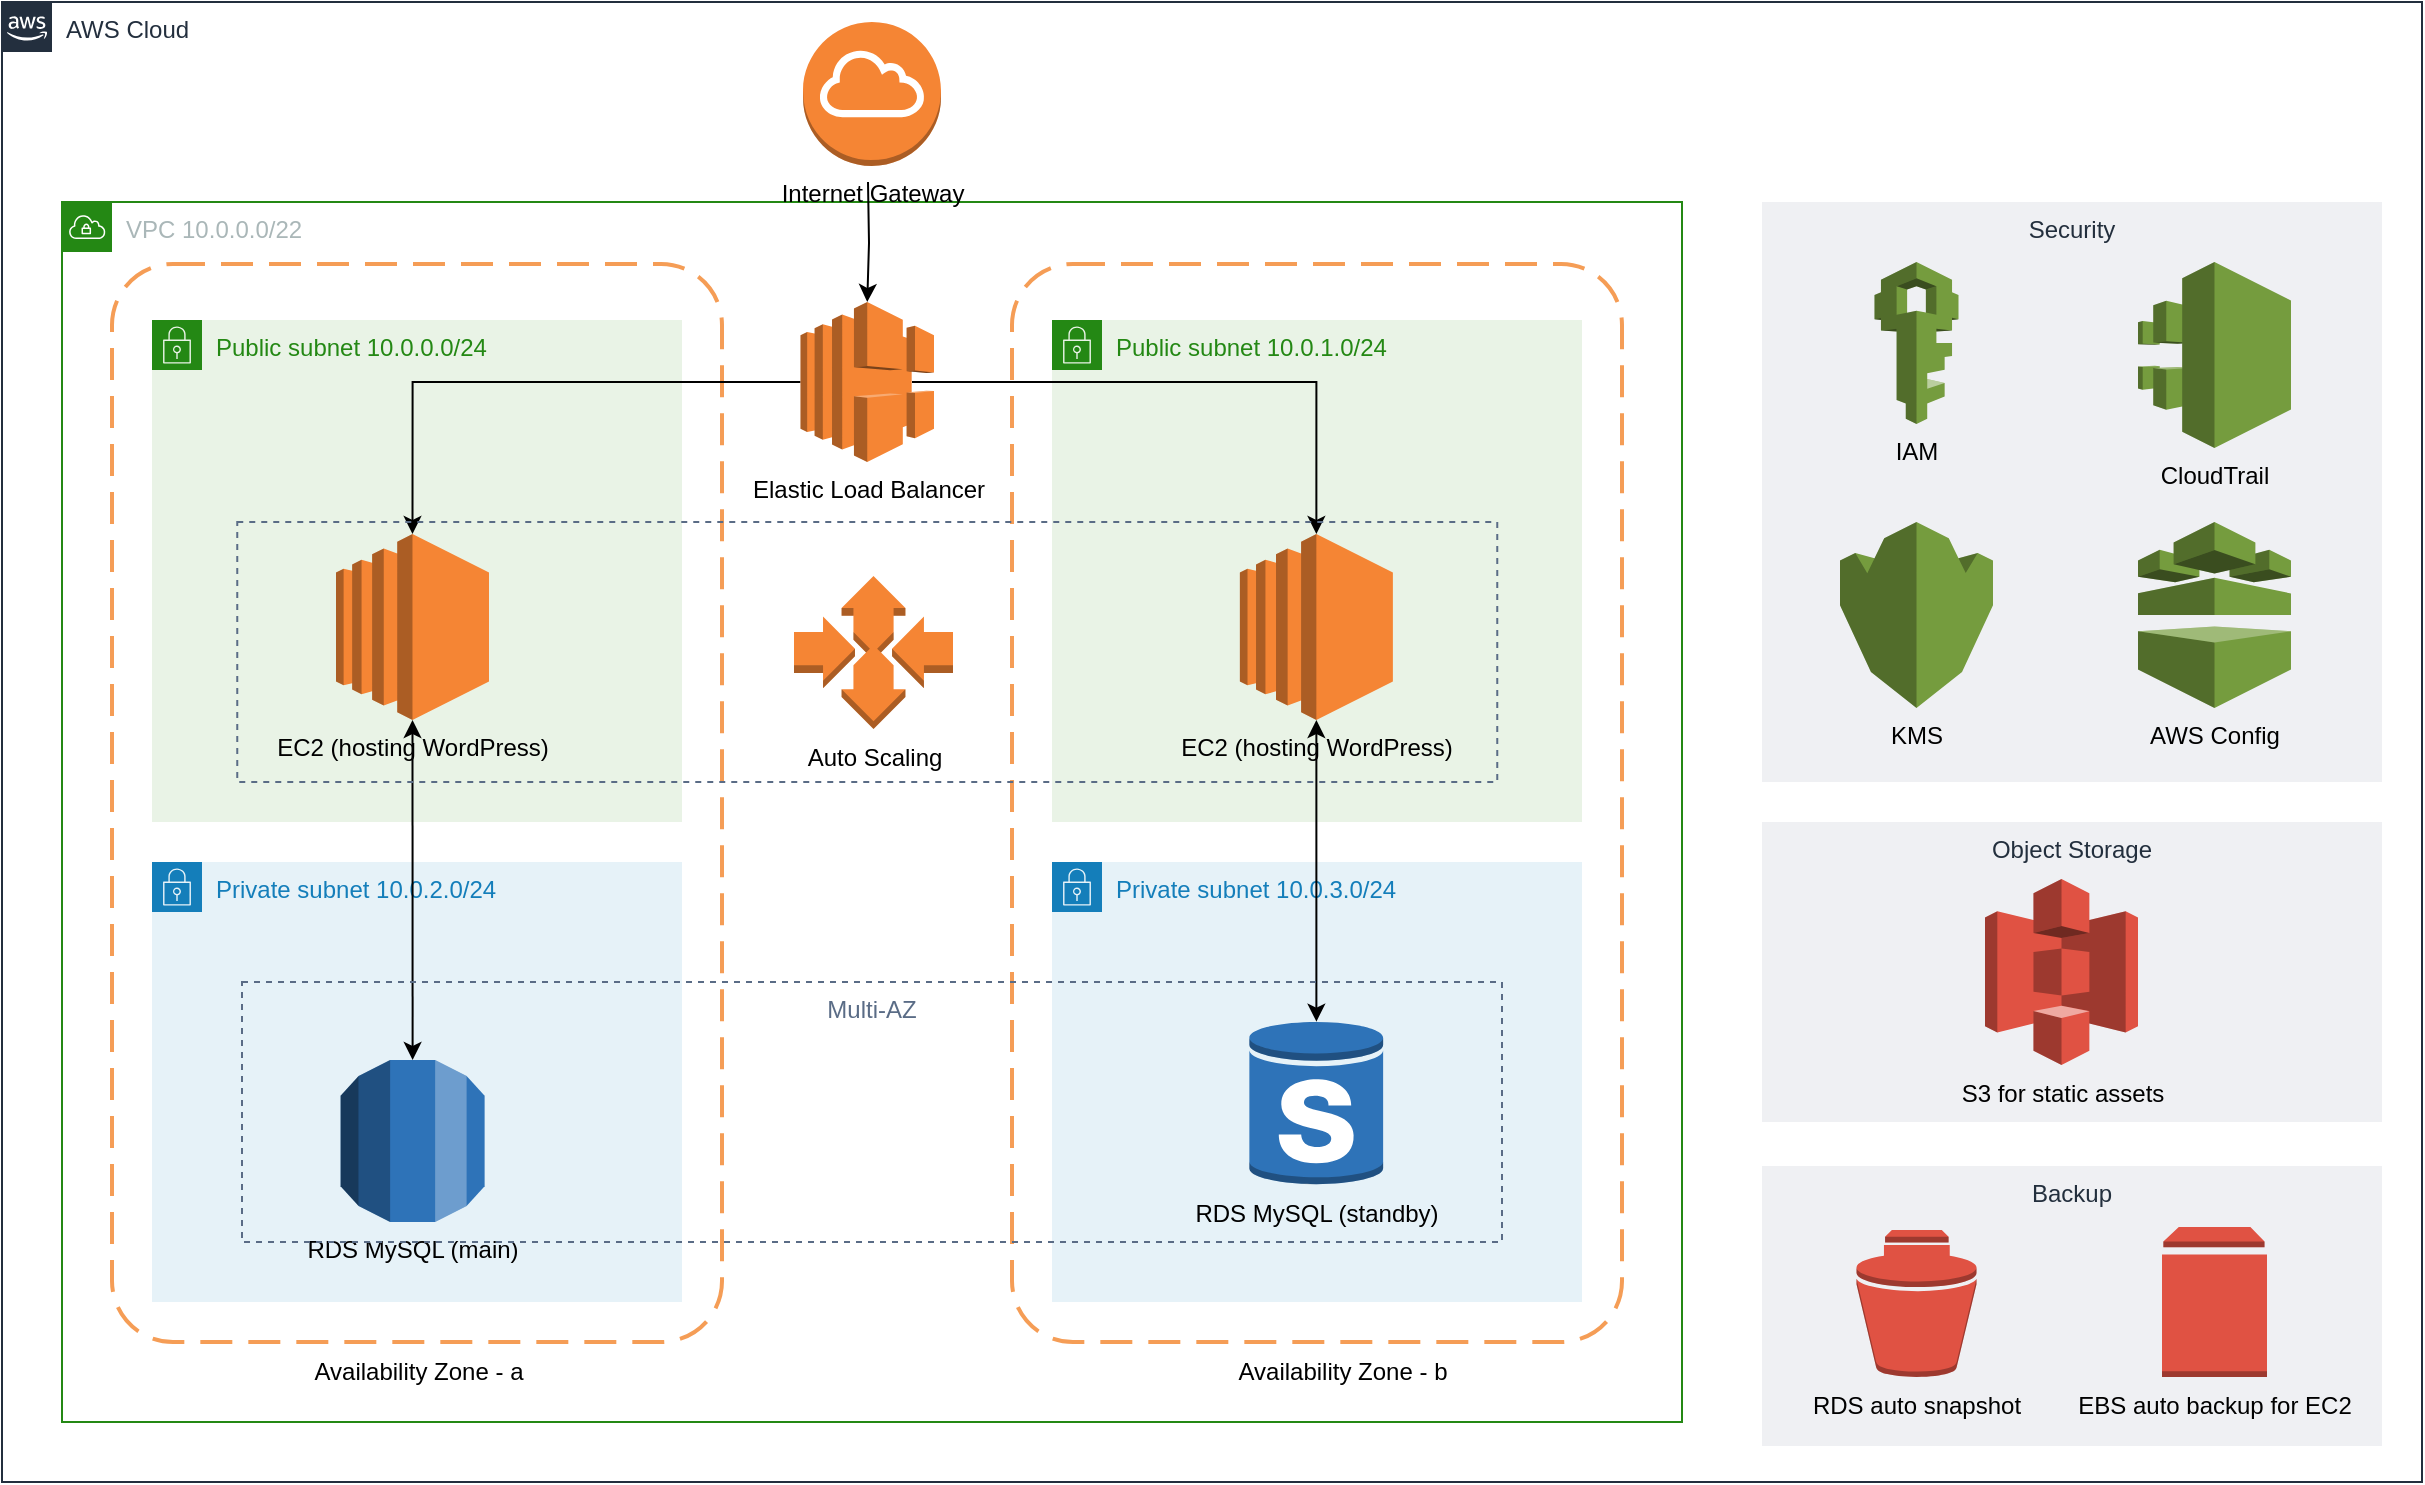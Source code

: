 <mxfile version="20.2.0" type="device"><diagram id="Ht1M8jgEwFfnCIfOTk4-" name="Page-1"><mxGraphModel dx="1527" dy="742" grid="1" gridSize="10" guides="1" tooltips="1" connect="1" arrows="1" fold="1" page="1" pageScale="1" pageWidth="1169" pageHeight="827" math="0" shadow="0"><root><mxCell id="0"/><mxCell id="1" parent="0"/><mxCell id="Od4EXD_gxPZF_0tCjJ1B-1" value="AWS Cloud" style="points=[[0,0],[0.25,0],[0.5,0],[0.75,0],[1,0],[1,0.25],[1,0.5],[1,0.75],[1,1],[0.75,1],[0.5,1],[0.25,1],[0,1],[0,0.75],[0,0.5],[0,0.25]];outlineConnect=0;gradientColor=none;html=1;whiteSpace=wrap;fontSize=12;fontStyle=0;container=0;pointerEvents=0;collapsible=0;recursiveResize=0;shape=mxgraph.aws4.group;grIcon=mxgraph.aws4.group_aws_cloud_alt;strokeColor=#232F3E;fillColor=default;verticalAlign=top;align=left;spacingLeft=30;fontColor=#232F3E;dashed=0;shadow=0;perimeterSpacing=0;" parent="1" vertex="1"><mxGeometry x="60" y="40" width="1210" height="740" as="geometry"/></mxCell><mxCell id="Od4EXD_gxPZF_0tCjJ1B-2" value="VPC 10.0.0.0/22" style="points=[[0,0],[0.25,0],[0.5,0],[0.75,0],[1,0],[1,0.25],[1,0.5],[1,0.75],[1,1],[0.75,1],[0.5,1],[0.25,1],[0,1],[0,0.75],[0,0.5],[0,0.25]];outlineConnect=0;gradientColor=none;html=1;whiteSpace=wrap;fontSize=12;fontStyle=0;container=1;pointerEvents=0;collapsible=0;recursiveResize=0;shape=mxgraph.aws4.group;grIcon=mxgraph.aws4.group_vpc;strokeColor=#248814;fillColor=none;verticalAlign=top;align=left;spacingLeft=30;fontColor=#AAB7B8;dashed=0;shadow=0;" parent="1" vertex="1"><mxGeometry x="90" y="140" width="810" height="610" as="geometry"/></mxCell><mxCell id="Od4EXD_gxPZF_0tCjJ1B-5" value="" style="rounded=1;arcSize=10;dashed=1;strokeColor=#F59D56;fillColor=none;gradientColor=none;dashPattern=8 4;strokeWidth=2;shadow=0;" parent="Od4EXD_gxPZF_0tCjJ1B-2" vertex="1"><mxGeometry x="475" y="31" width="305" height="539" as="geometry"/></mxCell><mxCell id="Od4EXD_gxPZF_0tCjJ1B-19" value="Public subnet&amp;nbsp;10.0.1.0/24" style="points=[[0,0],[0.25,0],[0.5,0],[0.75,0],[1,0],[1,0.25],[1,0.5],[1,0.75],[1,1],[0.75,1],[0.5,1],[0.25,1],[0,1],[0,0.75],[0,0.5],[0,0.25]];outlineConnect=0;gradientColor=none;html=1;whiteSpace=wrap;fontSize=12;fontStyle=0;container=1;pointerEvents=0;collapsible=0;recursiveResize=0;shape=mxgraph.aws4.group;grIcon=mxgraph.aws4.group_security_group;grStroke=0;strokeColor=#248814;fillColor=#E9F3E6;verticalAlign=top;align=left;spacingLeft=30;fontColor=#248814;dashed=0;shadow=0;" parent="Od4EXD_gxPZF_0tCjJ1B-2" vertex="1"><mxGeometry x="495" y="59" width="265" height="251" as="geometry"/></mxCell><mxCell id="Od4EXD_gxPZF_0tCjJ1B-21" value="Private subnet&amp;nbsp;10.0.3.0/24" style="points=[[0,0],[0.25,0],[0.5,0],[0.75,0],[1,0],[1,0.25],[1,0.5],[1,0.75],[1,1],[0.75,1],[0.5,1],[0.25,1],[0,1],[0,0.75],[0,0.5],[0,0.25]];outlineConnect=0;gradientColor=none;html=1;whiteSpace=wrap;fontSize=12;fontStyle=0;container=1;pointerEvents=0;collapsible=0;recursiveResize=0;shape=mxgraph.aws4.group;grIcon=mxgraph.aws4.group_security_group;grStroke=0;strokeColor=#147EBA;fillColor=#E6F2F8;verticalAlign=top;align=left;spacingLeft=30;fontColor=#147EBA;dashed=0;shadow=0;" parent="Od4EXD_gxPZF_0tCjJ1B-2" vertex="1"><mxGeometry x="495" y="330" width="265" height="220" as="geometry"/></mxCell><mxCell id="Od4EXD_gxPZF_0tCjJ1B-4" value="" style="rounded=1;arcSize=10;dashed=1;strokeColor=#F59D56;fillColor=none;gradientColor=none;dashPattern=8 4;strokeWidth=2;shadow=0;" parent="Od4EXD_gxPZF_0tCjJ1B-2" vertex="1"><mxGeometry x="25" y="31" width="305" height="539" as="geometry"/></mxCell><mxCell id="Od4EXD_gxPZF_0tCjJ1B-6" value="Availability Zone - a" style="text;html=1;align=center;verticalAlign=middle;resizable=0;points=[];autosize=1;strokeColor=none;fillColor=none;" parent="Od4EXD_gxPZF_0tCjJ1B-2" vertex="1"><mxGeometry x="112.5" y="570" width="130" height="30" as="geometry"/></mxCell><mxCell id="Od4EXD_gxPZF_0tCjJ1B-7" value="Availability Zone - b" style="text;html=1;align=center;verticalAlign=middle;resizable=0;points=[];autosize=1;strokeColor=none;fillColor=none;" parent="Od4EXD_gxPZF_0tCjJ1B-2" vertex="1"><mxGeometry x="575" y="570" width="130" height="30" as="geometry"/></mxCell><mxCell id="Od4EXD_gxPZF_0tCjJ1B-9" value="Public subnet 10.0.0.0/24" style="points=[[0,0],[0.25,0],[0.5,0],[0.75,0],[1,0],[1,0.25],[1,0.5],[1,0.75],[1,1],[0.75,1],[0.5,1],[0.25,1],[0,1],[0,0.75],[0,0.5],[0,0.25]];outlineConnect=0;gradientColor=none;html=1;whiteSpace=wrap;fontSize=12;fontStyle=0;container=1;pointerEvents=0;collapsible=0;recursiveResize=0;shape=mxgraph.aws4.group;grIcon=mxgraph.aws4.group_security_group;grStroke=0;strokeColor=#248814;fillColor=#E9F3E6;verticalAlign=top;align=left;spacingLeft=30;fontColor=#248814;dashed=0;shadow=0;" parent="Od4EXD_gxPZF_0tCjJ1B-2" vertex="1"><mxGeometry x="45" y="59" width="265" height="251" as="geometry"/></mxCell><mxCell id="Od4EXD_gxPZF_0tCjJ1B-31" value="EC2 (hosting WordPress)" style="outlineConnect=0;dashed=0;verticalLabelPosition=bottom;verticalAlign=top;align=center;html=1;shape=mxgraph.aws3.ec2;fillColor=#F58534;gradientColor=none;shadow=0;" parent="Od4EXD_gxPZF_0tCjJ1B-9" vertex="1"><mxGeometry x="92" y="107" width="76.5" height="93" as="geometry"/></mxCell><mxCell id="Od4EXD_gxPZF_0tCjJ1B-11" value="Private subnet&amp;nbsp;10.0.2.0/24" style="points=[[0,0],[0.25,0],[0.5,0],[0.75,0],[1,0],[1,0.25],[1,0.5],[1,0.75],[1,1],[0.75,1],[0.5,1],[0.25,1],[0,1],[0,0.75],[0,0.5],[0,0.25]];outlineConnect=0;gradientColor=none;html=1;whiteSpace=wrap;fontSize=12;fontStyle=0;container=1;pointerEvents=0;collapsible=0;recursiveResize=0;shape=mxgraph.aws4.group;grIcon=mxgraph.aws4.group_security_group;grStroke=0;strokeColor=#147EBA;fillColor=#E6F2F8;verticalAlign=top;align=left;spacingLeft=30;fontColor=#147EBA;dashed=0;shadow=0;" parent="Od4EXD_gxPZF_0tCjJ1B-2" vertex="1"><mxGeometry x="45" y="330" width="265" height="220" as="geometry"/></mxCell><mxCell id="Od4EXD_gxPZF_0tCjJ1B-17" value="RDS MySQL (main)" style="outlineConnect=0;dashed=0;verticalLabelPosition=bottom;verticalAlign=top;align=center;html=1;shape=mxgraph.aws3.rds;fillColor=#2E73B8;gradientColor=none;shadow=0;" parent="Od4EXD_gxPZF_0tCjJ1B-11" vertex="1"><mxGeometry x="94.31" y="99" width="72" height="81" as="geometry"/></mxCell><mxCell id="Od4EXD_gxPZF_0tCjJ1B-22" style="edgeStyle=orthogonalEdgeStyle;rounded=0;orthogonalLoop=1;jettySize=auto;html=1;exitX=0;exitY=0.5;exitDx=0;exitDy=0;exitPerimeter=0;entryX=0.5;entryY=0;entryDx=0;entryDy=0;entryPerimeter=0;" parent="Od4EXD_gxPZF_0tCjJ1B-2" source="Od4EXD_gxPZF_0tCjJ1B-12" target="Od4EXD_gxPZF_0tCjJ1B-31" edge="1"><mxGeometry relative="1" as="geometry"><mxPoint x="170" y="140" as="targetPoint"/></mxGeometry></mxCell><mxCell id="Od4EXD_gxPZF_0tCjJ1B-23" style="edgeStyle=orthogonalEdgeStyle;rounded=0;orthogonalLoop=1;jettySize=auto;html=1;exitX=0.835;exitY=0.5;exitDx=0;exitDy=0;exitPerimeter=0;entryX=0.5;entryY=0;entryDx=0;entryDy=0;entryPerimeter=0;" parent="Od4EXD_gxPZF_0tCjJ1B-2" source="Od4EXD_gxPZF_0tCjJ1B-12" target="Od4EXD_gxPZF_0tCjJ1B-32" edge="1"><mxGeometry relative="1" as="geometry"><mxPoint x="628" y="170" as="targetPoint"/></mxGeometry></mxCell><mxCell id="Od4EXD_gxPZF_0tCjJ1B-12" value="Elastic Load Balancer" style="outlineConnect=0;dashed=0;verticalLabelPosition=bottom;verticalAlign=top;align=center;html=1;shape=mxgraph.aws3.elastic_load_balancing;fillColor=#F58534;gradientColor=none;shadow=0;" parent="Od4EXD_gxPZF_0tCjJ1B-2" vertex="1"><mxGeometry x="369.25" y="50" width="66.75" height="80" as="geometry"/></mxCell><mxCell id="Od4EXD_gxPZF_0tCjJ1B-16" value="RDS MySQL (standby)" style="outlineConnect=0;dashed=0;verticalLabelPosition=bottom;verticalAlign=top;align=center;html=1;shape=mxgraph.aws3.rds_db_instance_standby_multi_az;fillColor=#2E73B8;gradientColor=none;shadow=0;" parent="Od4EXD_gxPZF_0tCjJ1B-2" vertex="1"><mxGeometry x="593.69" y="409" width="67" height="83" as="geometry"/></mxCell><mxCell id="Od4EXD_gxPZF_0tCjJ1B-25" style="edgeStyle=orthogonalEdgeStyle;rounded=0;orthogonalLoop=1;jettySize=auto;html=1;entryX=0.5;entryY=0.01;entryDx=0;entryDy=0;entryPerimeter=0;startArrow=classic;startFill=1;exitX=0.5;exitY=1;exitDx=0;exitDy=0;exitPerimeter=0;" parent="Od4EXD_gxPZF_0tCjJ1B-2" source="Od4EXD_gxPZF_0tCjJ1B-32" target="Od4EXD_gxPZF_0tCjJ1B-16" edge="1"><mxGeometry relative="1" as="geometry"><mxPoint x="627.5" y="259" as="sourcePoint"/></mxGeometry></mxCell><mxCell id="Od4EXD_gxPZF_0tCjJ1B-24" style="edgeStyle=orthogonalEdgeStyle;rounded=0;orthogonalLoop=1;jettySize=auto;html=1;entryX=0.5;entryY=0;entryDx=0;entryDy=0;entryPerimeter=0;startArrow=classic;startFill=1;exitX=0.5;exitY=1;exitDx=0;exitDy=0;exitPerimeter=0;" parent="Od4EXD_gxPZF_0tCjJ1B-2" source="Od4EXD_gxPZF_0tCjJ1B-31" target="Od4EXD_gxPZF_0tCjJ1B-17" edge="1"><mxGeometry relative="1" as="geometry"><mxPoint x="175.31" y="259" as="sourcePoint"/></mxGeometry></mxCell><mxCell id="Od4EXD_gxPZF_0tCjJ1B-32" value="EC2 (hosting WordPress)" style="outlineConnect=0;dashed=0;verticalLabelPosition=bottom;verticalAlign=top;align=center;html=1;shape=mxgraph.aws3.ec2;fillColor=#F58534;gradientColor=none;shadow=0;" parent="Od4EXD_gxPZF_0tCjJ1B-2" vertex="1"><mxGeometry x="588.94" y="166" width="76.5" height="93" as="geometry"/></mxCell><mxCell id="Od4EXD_gxPZF_0tCjJ1B-30" value="Multi-AZ" style="fillColor=none;strokeColor=#5A6C86;dashed=1;verticalAlign=top;fontStyle=0;fontColor=#5A6C86;shadow=0;" parent="Od4EXD_gxPZF_0tCjJ1B-2" vertex="1"><mxGeometry x="90" y="390" width="630" height="130" as="geometry"/></mxCell><mxCell id="Od4EXD_gxPZF_0tCjJ1B-51" value="" style="fillColor=none;strokeColor=#5A6C86;dashed=1;verticalAlign=top;fontStyle=0;fontColor=#5A6C86;shadow=0;" parent="Od4EXD_gxPZF_0tCjJ1B-2" vertex="1"><mxGeometry x="87.63" y="160" width="630" height="130" as="geometry"/></mxCell><mxCell id="Od4EXD_gxPZF_0tCjJ1B-53" value="Auto Scaling" style="outlineConnect=0;dashed=0;verticalLabelPosition=bottom;verticalAlign=top;align=center;html=1;shape=mxgraph.aws3.auto_scaling;fillColor=#F58534;gradientColor=none;shadow=0;" parent="Od4EXD_gxPZF_0tCjJ1B-2" vertex="1"><mxGeometry x="366" y="187" width="79.5" height="76.5" as="geometry"/></mxCell><mxCell id="Od4EXD_gxPZF_0tCjJ1B-36" value="Backup" style="fillColor=#EFF0F3;strokeColor=none;dashed=0;verticalAlign=top;fontStyle=0;fontColor=#232F3D;shadow=0;" parent="1" vertex="1"><mxGeometry x="940" y="622" width="310" height="140" as="geometry"/></mxCell><mxCell id="Od4EXD_gxPZF_0tCjJ1B-34" value="RDS auto snapshot" style="outlineConnect=0;dashed=0;verticalLabelPosition=bottom;verticalAlign=top;align=center;html=1;shape=mxgraph.aws3.snapshot;fillColor=#E05243;gradientColor=none;shadow=0;" parent="1" vertex="1"><mxGeometry x="987.25" y="654" width="60" height="73.5" as="geometry"/></mxCell><mxCell id="Od4EXD_gxPZF_0tCjJ1B-35" value="EBS auto backup for EC2" style="outlineConnect=0;dashed=0;verticalLabelPosition=bottom;verticalAlign=top;align=center;html=1;shape=mxgraph.aws3.volume;fillColor=#E05243;gradientColor=none;shadow=0;" parent="1" vertex="1"><mxGeometry x="1140" y="652.5" width="52.5" height="75" as="geometry"/></mxCell><mxCell id="Od4EXD_gxPZF_0tCjJ1B-40" value="Security" style="fillColor=#EFF0F3;strokeColor=none;dashed=0;verticalAlign=top;fontStyle=0;fontColor=#232F3D;shadow=0;" parent="1" vertex="1"><mxGeometry x="940" y="140" width="310" height="290" as="geometry"/></mxCell><mxCell id="Od4EXD_gxPZF_0tCjJ1B-41" value="IAM" style="outlineConnect=0;dashed=0;verticalLabelPosition=bottom;verticalAlign=top;align=center;html=1;shape=mxgraph.aws3.iam;fillColor=#759C3E;gradientColor=none;shadow=0;" parent="1" vertex="1"><mxGeometry x="996.25" y="170" width="42" height="81" as="geometry"/></mxCell><mxCell id="Od4EXD_gxPZF_0tCjJ1B-43" value="KMS" style="outlineConnect=0;dashed=0;verticalLabelPosition=bottom;verticalAlign=top;align=center;html=1;shape=mxgraph.aws3.kms;fillColor=#759C3E;gradientColor=none;shadow=0;" parent="1" vertex="1"><mxGeometry x="979" y="300" width="76.5" height="93" as="geometry"/></mxCell><mxCell id="Od4EXD_gxPZF_0tCjJ1B-44" value="CloudTrail" style="outlineConnect=0;dashed=0;verticalLabelPosition=bottom;verticalAlign=top;align=center;html=1;shape=mxgraph.aws3.cloudtrail;fillColor=#759C3E;gradientColor=none;shadow=0;" parent="1" vertex="1"><mxGeometry x="1128" y="170" width="76.5" height="93" as="geometry"/></mxCell><mxCell id="Od4EXD_gxPZF_0tCjJ1B-45" value="AWS Config" style="outlineConnect=0;dashed=0;verticalLabelPosition=bottom;verticalAlign=top;align=center;html=1;shape=mxgraph.aws3.config;fillColor=#759C3E;gradientColor=none;shadow=0;" parent="1" vertex="1"><mxGeometry x="1128" y="300" width="76.5" height="93" as="geometry"/></mxCell><mxCell id="Od4EXD_gxPZF_0tCjJ1B-46" value="Object Storage" style="fillColor=#EFF0F3;strokeColor=none;dashed=0;verticalAlign=top;fontStyle=0;fontColor=#232F3D;shadow=0;" parent="1" vertex="1"><mxGeometry x="940" y="450" width="310" height="150" as="geometry"/></mxCell><mxCell id="Od4EXD_gxPZF_0tCjJ1B-50" value="S3 for static assets" style="outlineConnect=0;dashed=0;verticalLabelPosition=bottom;verticalAlign=top;align=center;html=1;shape=mxgraph.aws3.s3;fillColor=#E05243;gradientColor=none;shadow=0;" parent="1" vertex="1"><mxGeometry x="1051.5" y="478.5" width="76.5" height="93" as="geometry"/></mxCell><mxCell id="Od4EXD_gxPZF_0tCjJ1B-49" style="edgeStyle=orthogonalEdgeStyle;rounded=0;orthogonalLoop=1;jettySize=auto;html=1;entryX=0.5;entryY=0;entryDx=0;entryDy=0;entryPerimeter=0;startArrow=none;startFill=0;strokeColor=#000000;" parent="1" target="Od4EXD_gxPZF_0tCjJ1B-12" edge="1"><mxGeometry relative="1" as="geometry"><mxPoint x="493" y="130" as="sourcePoint"/></mxGeometry></mxCell><mxCell id="1RgtEJk_GAZQ1qi5TnNF-1" value="Internet Gateway" style="outlineConnect=0;dashed=0;verticalLabelPosition=bottom;verticalAlign=top;align=center;html=1;shape=mxgraph.aws3.internet_gateway;fillColor=#F58534;gradientColor=none;" vertex="1" parent="1"><mxGeometry x="460.5" y="50" width="69" height="72" as="geometry"/></mxCell></root></mxGraphModel></diagram></mxfile>